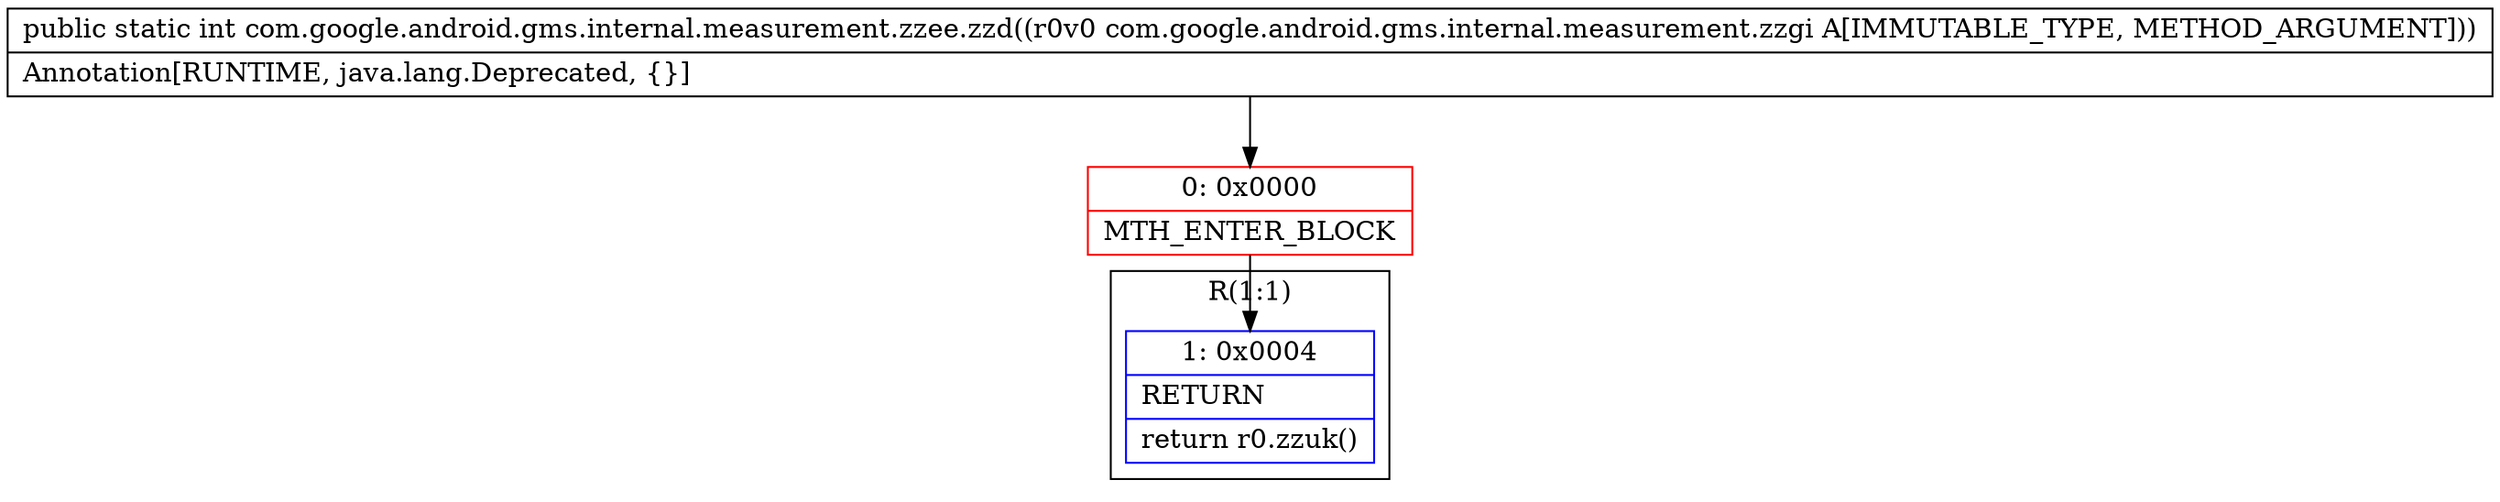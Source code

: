 digraph "CFG forcom.google.android.gms.internal.measurement.zzee.zzd(Lcom\/google\/android\/gms\/internal\/measurement\/zzgi;)I" {
subgraph cluster_Region_1227773152 {
label = "R(1:1)";
node [shape=record,color=blue];
Node_1 [shape=record,label="{1\:\ 0x0004|RETURN\l|return r0.zzuk()\l}"];
}
Node_0 [shape=record,color=red,label="{0\:\ 0x0000|MTH_ENTER_BLOCK\l}"];
MethodNode[shape=record,label="{public static int com.google.android.gms.internal.measurement.zzee.zzd((r0v0 com.google.android.gms.internal.measurement.zzgi A[IMMUTABLE_TYPE, METHOD_ARGUMENT]))  | Annotation[RUNTIME, java.lang.Deprecated, \{\}]\l}"];
MethodNode -> Node_0;
Node_0 -> Node_1;
}

